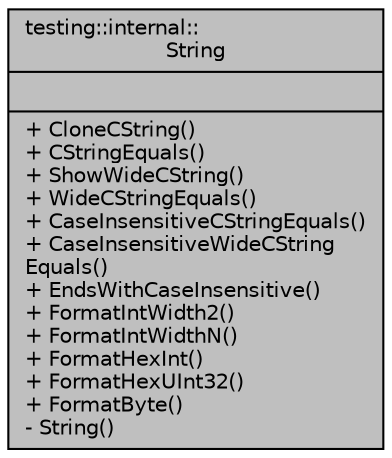 digraph "testing::internal::String"
{
 // LATEX_PDF_SIZE
  bgcolor="transparent";
  edge [fontname="Helvetica",fontsize="10",labelfontname="Helvetica",labelfontsize="10"];
  node [fontname="Helvetica",fontsize="10",shape=record];
  Node1 [label="{testing::internal::\lString\n||+ CloneCString()\l+ CStringEquals()\l+ ShowWideCString()\l+ WideCStringEquals()\l+ CaseInsensitiveCStringEquals()\l+ CaseInsensitiveWideCString\lEquals()\l+ EndsWithCaseInsensitive()\l+ FormatIntWidth2()\l+ FormatIntWidthN()\l+ FormatHexInt()\l+ FormatHexUInt32()\l+ FormatByte()\l- String()\l}",height=0.2,width=0.4,color="black", fillcolor="grey75", style="filled", fontcolor="black",tooltip=" "];
}
